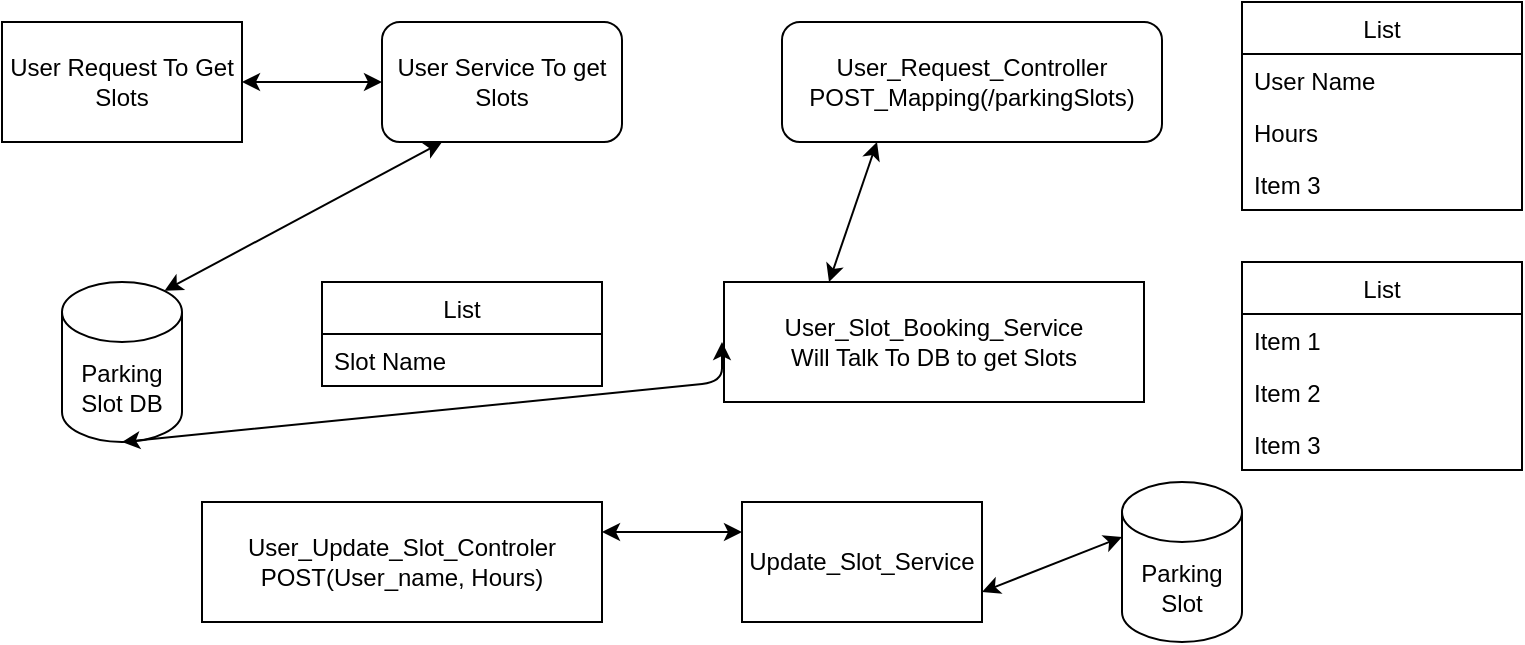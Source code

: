 <mxfile version="14.7.6" type="github">
  <diagram id="_CD19QUqHORexVzQZuIJ" name="Page-1">
    <mxGraphModel dx="1550" dy="901" grid="1" gridSize="10" guides="1" tooltips="1" connect="1" arrows="1" fold="1" page="1" pageScale="1" pageWidth="850" pageHeight="1100" math="0" shadow="0">
      <root>
        <mxCell id="0" />
        <mxCell id="1" parent="0" />
        <mxCell id="hQoaxNBAf4FFED0KAPxQ-1" value="User Request To Get Slots" style="rounded=0;whiteSpace=wrap;html=1;" vertex="1" parent="1">
          <mxGeometry x="30" y="30" width="120" height="60" as="geometry" />
        </mxCell>
        <mxCell id="hQoaxNBAf4FFED0KAPxQ-2" value="Parking Slot DB" style="shape=cylinder3;whiteSpace=wrap;html=1;boundedLbl=1;backgroundOutline=1;size=15;" vertex="1" parent="1">
          <mxGeometry x="60" y="160" width="60" height="80" as="geometry" />
        </mxCell>
        <mxCell id="hQoaxNBAf4FFED0KAPxQ-3" value="" style="endArrow=classic;startArrow=classic;html=1;exitX=0.855;exitY=0;exitDx=0;exitDy=4.35;exitPerimeter=0;entryX=0.25;entryY=1;entryDx=0;entryDy=0;" edge="1" parent="1" source="hQoaxNBAf4FFED0KAPxQ-2" target="hQoaxNBAf4FFED0KAPxQ-4">
          <mxGeometry width="50" height="50" relative="1" as="geometry">
            <mxPoint x="380" y="250" as="sourcePoint" />
            <mxPoint x="430" y="200" as="targetPoint" />
            <Array as="points" />
          </mxGeometry>
        </mxCell>
        <mxCell id="hQoaxNBAf4FFED0KAPxQ-4" value="User Service To get Slots" style="rounded=1;whiteSpace=wrap;html=1;" vertex="1" parent="1">
          <mxGeometry x="220" y="30" width="120" height="60" as="geometry" />
        </mxCell>
        <mxCell id="hQoaxNBAf4FFED0KAPxQ-5" value="" style="endArrow=classic;startArrow=classic;html=1;entryX=0;entryY=0.5;entryDx=0;entryDy=0;" edge="1" parent="1" target="hQoaxNBAf4FFED0KAPxQ-4">
          <mxGeometry width="50" height="50" relative="1" as="geometry">
            <mxPoint x="150" y="60" as="sourcePoint" />
            <mxPoint x="430" y="200" as="targetPoint" />
          </mxGeometry>
        </mxCell>
        <mxCell id="hQoaxNBAf4FFED0KAPxQ-7" value="List" style="swimlane;fontStyle=0;childLayout=stackLayout;horizontal=1;startSize=26;horizontalStack=0;resizeParent=1;resizeParentMax=0;resizeLast=0;collapsible=1;marginBottom=0;" vertex="1" parent="1">
          <mxGeometry x="190" y="160" width="140" height="52" as="geometry" />
        </mxCell>
        <mxCell id="hQoaxNBAf4FFED0KAPxQ-8" value="Slot Name" style="text;strokeColor=none;fillColor=none;align=left;verticalAlign=top;spacingLeft=4;spacingRight=4;overflow=hidden;rotatable=0;points=[[0,0.5],[1,0.5]];portConstraint=eastwest;" vertex="1" parent="hQoaxNBAf4FFED0KAPxQ-7">
          <mxGeometry y="26" width="140" height="26" as="geometry" />
        </mxCell>
        <mxCell id="hQoaxNBAf4FFED0KAPxQ-11" value="User_Request_Controller&lt;br&gt;POST_Mapping(/parkingSlots)" style="rounded=1;whiteSpace=wrap;html=1;" vertex="1" parent="1">
          <mxGeometry x="420" y="30" width="190" height="60" as="geometry" />
        </mxCell>
        <mxCell id="hQoaxNBAf4FFED0KAPxQ-12" value="User_Slot_Booking_Service&lt;br&gt;Will Talk To DB to get Slots" style="rounded=0;whiteSpace=wrap;html=1;" vertex="1" parent="1">
          <mxGeometry x="391" y="160" width="210" height="60" as="geometry" />
        </mxCell>
        <mxCell id="hQoaxNBAf4FFED0KAPxQ-13" value="List" style="swimlane;fontStyle=0;childLayout=stackLayout;horizontal=1;startSize=26;horizontalStack=0;resizeParent=1;resizeParentMax=0;resizeLast=0;collapsible=1;marginBottom=0;" vertex="1" parent="1">
          <mxGeometry x="650" y="20" width="140" height="104" as="geometry" />
        </mxCell>
        <mxCell id="hQoaxNBAf4FFED0KAPxQ-14" value="User Name" style="text;strokeColor=none;fillColor=none;align=left;verticalAlign=top;spacingLeft=4;spacingRight=4;overflow=hidden;rotatable=0;points=[[0,0.5],[1,0.5]];portConstraint=eastwest;" vertex="1" parent="hQoaxNBAf4FFED0KAPxQ-13">
          <mxGeometry y="26" width="140" height="26" as="geometry" />
        </mxCell>
        <mxCell id="hQoaxNBAf4FFED0KAPxQ-15" value="Hours" style="text;strokeColor=none;fillColor=none;align=left;verticalAlign=top;spacingLeft=4;spacingRight=4;overflow=hidden;rotatable=0;points=[[0,0.5],[1,0.5]];portConstraint=eastwest;" vertex="1" parent="hQoaxNBAf4FFED0KAPxQ-13">
          <mxGeometry y="52" width="140" height="26" as="geometry" />
        </mxCell>
        <mxCell id="hQoaxNBAf4FFED0KAPxQ-16" value="Item 3" style="text;strokeColor=none;fillColor=none;align=left;verticalAlign=top;spacingLeft=4;spacingRight=4;overflow=hidden;rotatable=0;points=[[0,0.5],[1,0.5]];portConstraint=eastwest;" vertex="1" parent="hQoaxNBAf4FFED0KAPxQ-13">
          <mxGeometry y="78" width="140" height="26" as="geometry" />
        </mxCell>
        <mxCell id="hQoaxNBAf4FFED0KAPxQ-17" value="" style="endArrow=classic;startArrow=classic;html=1;exitX=0.25;exitY=1;exitDx=0;exitDy=0;entryX=0.25;entryY=0;entryDx=0;entryDy=0;" edge="1" parent="1" source="hQoaxNBAf4FFED0KAPxQ-11" target="hQoaxNBAf4FFED0KAPxQ-12">
          <mxGeometry width="50" height="50" relative="1" as="geometry">
            <mxPoint x="380" y="230" as="sourcePoint" />
            <mxPoint x="430" y="180" as="targetPoint" />
          </mxGeometry>
        </mxCell>
        <mxCell id="hQoaxNBAf4FFED0KAPxQ-18" value="List" style="swimlane;fontStyle=0;childLayout=stackLayout;horizontal=1;startSize=26;horizontalStack=0;resizeParent=1;resizeParentMax=0;resizeLast=0;collapsible=1;marginBottom=0;" vertex="1" parent="1">
          <mxGeometry x="650" y="150" width="140" height="104" as="geometry" />
        </mxCell>
        <mxCell id="hQoaxNBAf4FFED0KAPxQ-19" value="Item 1" style="text;strokeColor=none;fillColor=none;align=left;verticalAlign=top;spacingLeft=4;spacingRight=4;overflow=hidden;rotatable=0;points=[[0,0.5],[1,0.5]];portConstraint=eastwest;" vertex="1" parent="hQoaxNBAf4FFED0KAPxQ-18">
          <mxGeometry y="26" width="140" height="26" as="geometry" />
        </mxCell>
        <mxCell id="hQoaxNBAf4FFED0KAPxQ-20" value="Item 2" style="text;strokeColor=none;fillColor=none;align=left;verticalAlign=top;spacingLeft=4;spacingRight=4;overflow=hidden;rotatable=0;points=[[0,0.5],[1,0.5]];portConstraint=eastwest;" vertex="1" parent="hQoaxNBAf4FFED0KAPxQ-18">
          <mxGeometry y="52" width="140" height="26" as="geometry" />
        </mxCell>
        <mxCell id="hQoaxNBAf4FFED0KAPxQ-21" value="Item 3" style="text;strokeColor=none;fillColor=none;align=left;verticalAlign=top;spacingLeft=4;spacingRight=4;overflow=hidden;rotatable=0;points=[[0,0.5],[1,0.5]];portConstraint=eastwest;" vertex="1" parent="hQoaxNBAf4FFED0KAPxQ-18">
          <mxGeometry y="78" width="140" height="26" as="geometry" />
        </mxCell>
        <mxCell id="hQoaxNBAf4FFED0KAPxQ-22" value="" style="endArrow=classic;startArrow=classic;html=1;exitX=0.5;exitY=1;exitDx=0;exitDy=0;exitPerimeter=0;" edge="1" parent="1" source="hQoaxNBAf4FFED0KAPxQ-2">
          <mxGeometry width="50" height="50" relative="1" as="geometry">
            <mxPoint x="380" y="230" as="sourcePoint" />
            <mxPoint x="390" y="190" as="targetPoint" />
            <Array as="points">
              <mxPoint x="390" y="210" />
            </Array>
          </mxGeometry>
        </mxCell>
        <mxCell id="hQoaxNBAf4FFED0KAPxQ-23" value="User_Update_Slot_Controler&lt;br&gt;POST(User_name, Hours)" style="rounded=0;whiteSpace=wrap;html=1;" vertex="1" parent="1">
          <mxGeometry x="130" y="270" width="200" height="60" as="geometry" />
        </mxCell>
        <mxCell id="hQoaxNBAf4FFED0KAPxQ-24" value="Update_Slot_Service" style="rounded=0;whiteSpace=wrap;html=1;" vertex="1" parent="1">
          <mxGeometry x="400" y="270" width="120" height="60" as="geometry" />
        </mxCell>
        <mxCell id="hQoaxNBAf4FFED0KAPxQ-25" value="" style="endArrow=classic;startArrow=classic;html=1;exitX=1;exitY=0.25;exitDx=0;exitDy=0;entryX=0;entryY=0.25;entryDx=0;entryDy=0;" edge="1" parent="1" source="hQoaxNBAf4FFED0KAPxQ-23" target="hQoaxNBAf4FFED0KAPxQ-24">
          <mxGeometry width="50" height="50" relative="1" as="geometry">
            <mxPoint x="380" y="230" as="sourcePoint" />
            <mxPoint x="430" y="180" as="targetPoint" />
          </mxGeometry>
        </mxCell>
        <mxCell id="hQoaxNBAf4FFED0KAPxQ-26" value="Parking Slot" style="shape=cylinder3;whiteSpace=wrap;html=1;boundedLbl=1;backgroundOutline=1;size=15;" vertex="1" parent="1">
          <mxGeometry x="590" y="260" width="60" height="80" as="geometry" />
        </mxCell>
        <mxCell id="hQoaxNBAf4FFED0KAPxQ-27" value="" style="endArrow=classic;startArrow=classic;html=1;exitX=1;exitY=0.75;exitDx=0;exitDy=0;entryX=0;entryY=0;entryDx=0;entryDy=27.5;entryPerimeter=0;" edge="1" parent="1" source="hQoaxNBAf4FFED0KAPxQ-24" target="hQoaxNBAf4FFED0KAPxQ-26">
          <mxGeometry width="50" height="50" relative="1" as="geometry">
            <mxPoint x="380" y="210" as="sourcePoint" />
            <mxPoint x="430" y="160" as="targetPoint" />
          </mxGeometry>
        </mxCell>
      </root>
    </mxGraphModel>
  </diagram>
</mxfile>
